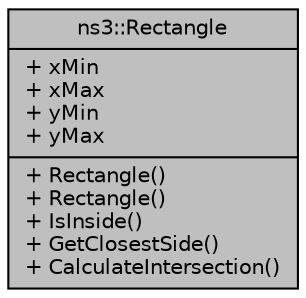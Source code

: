 digraph "ns3::Rectangle"
{
  edge [fontname="Helvetica",fontsize="10",labelfontname="Helvetica",labelfontsize="10"];
  node [fontname="Helvetica",fontsize="10",shape=record];
  Node1 [label="{ns3::Rectangle\n|+ xMin\l+ xMax\l+ yMin\l+ yMax\l|+ Rectangle()\l+ Rectangle()\l+ IsInside()\l+ GetClosestSide()\l+ CalculateIntersection()\l}",height=0.2,width=0.4,color="black", fillcolor="grey75", style="filled", fontcolor="black"];
}
